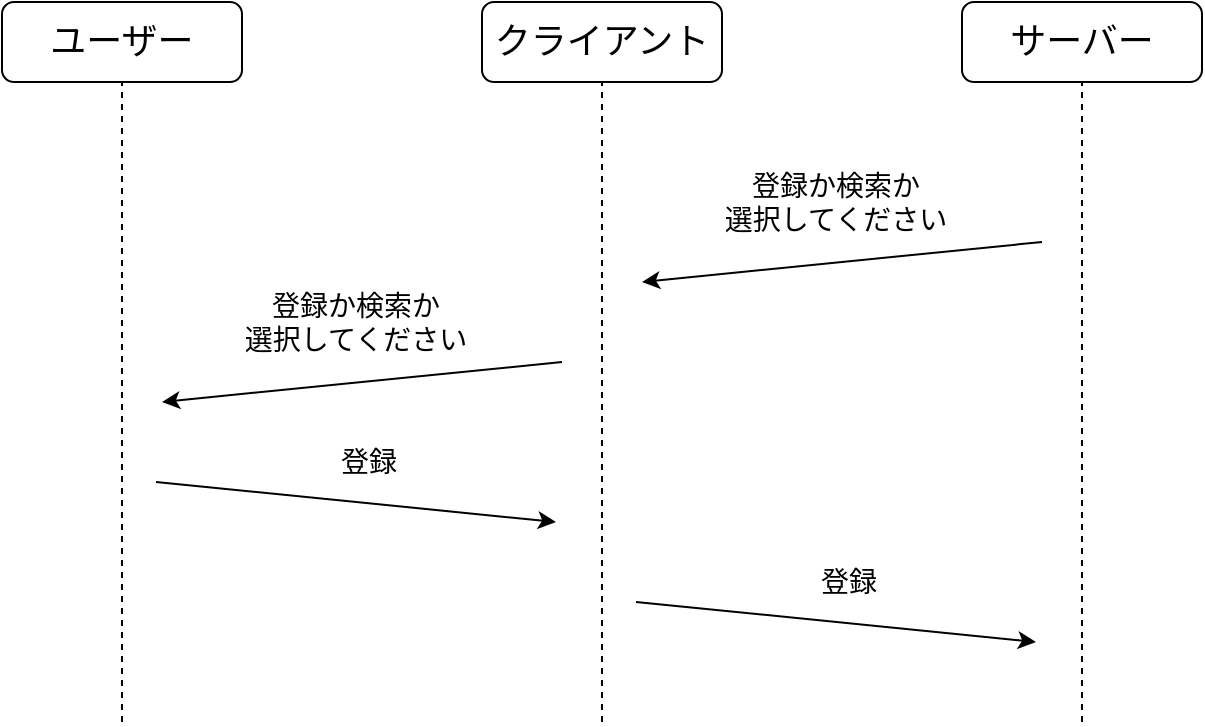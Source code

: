 <mxfile version="13.9.9" type="device" pages="4"><diagram id="9S-esGe9mdec6JZ4vQ7Q" name="ページ1"><mxGraphModel dx="852" dy="494" grid="1" gridSize="10" guides="1" tooltips="1" connect="1" arrows="1" fold="1" page="1" pageScale="1" pageWidth="827" pageHeight="1169" math="0" shadow="0"><root><mxCell id="0"/><mxCell id="1" parent="0"/><mxCell id="n6nRXNVOobJwj2NcHCl3-1" value="ユーザー" style="rounded=1;whiteSpace=wrap;html=1;fontSize=18;" parent="1" vertex="1"><mxGeometry x="40" y="80" width="120" height="40" as="geometry"/></mxCell><mxCell id="n6nRXNVOobJwj2NcHCl3-2" value="" style="endArrow=none;dashed=1;html=1;fontSize=18;entryX=0.5;entryY=1;entryDx=0;entryDy=0;" parent="1" target="n6nRXNVOobJwj2NcHCl3-1" edge="1"><mxGeometry width="50" height="50" relative="1" as="geometry"><mxPoint x="100" y="440" as="sourcePoint"/><mxPoint x="120" y="200" as="targetPoint"/></mxGeometry></mxCell><mxCell id="n6nRXNVOobJwj2NcHCl3-3" value="クライアント" style="rounded=1;whiteSpace=wrap;html=1;fontSize=18;" parent="1" vertex="1"><mxGeometry x="280" y="80" width="120" height="40" as="geometry"/></mxCell><mxCell id="n6nRXNVOobJwj2NcHCl3-4" value="" style="endArrow=none;dashed=1;html=1;fontSize=18;entryX=0.5;entryY=1;entryDx=0;entryDy=0;" parent="1" target="n6nRXNVOobJwj2NcHCl3-3" edge="1"><mxGeometry width="50" height="50" relative="1" as="geometry"><mxPoint x="340" y="440" as="sourcePoint"/><mxPoint x="360" y="200" as="targetPoint"/></mxGeometry></mxCell><mxCell id="n6nRXNVOobJwj2NcHCl3-5" value="サーバー" style="rounded=1;whiteSpace=wrap;html=1;fontSize=18;" parent="1" vertex="1"><mxGeometry x="520" y="80" width="120" height="40" as="geometry"/></mxCell><mxCell id="n6nRXNVOobJwj2NcHCl3-6" value="" style="endArrow=none;dashed=1;html=1;fontSize=18;entryX=0.5;entryY=1;entryDx=0;entryDy=0;" parent="1" target="n6nRXNVOobJwj2NcHCl3-5" edge="1"><mxGeometry width="50" height="50" relative="1" as="geometry"><mxPoint x="580" y="440" as="sourcePoint"/><mxPoint x="600" y="200" as="targetPoint"/></mxGeometry></mxCell><mxCell id="FsrQdWg385HWWmvLSeTZ-1" value="" style="endArrow=classic;html=1;" parent="1" edge="1"><mxGeometry width="50" height="50" relative="1" as="geometry"><mxPoint x="560" y="200" as="sourcePoint"/><mxPoint x="360" y="220" as="targetPoint"/></mxGeometry></mxCell><mxCell id="FsrQdWg385HWWmvLSeTZ-2" value="登録か検索か&lt;br&gt;選択してください" style="text;html=1;strokeColor=none;fillColor=none;align=center;verticalAlign=middle;whiteSpace=wrap;rounded=0;fontSize=14;" parent="1" vertex="1"><mxGeometry x="394" y="170" width="126" height="20" as="geometry"/></mxCell><mxCell id="FsrQdWg385HWWmvLSeTZ-3" value="" style="endArrow=classic;html=1;" parent="1" edge="1"><mxGeometry width="50" height="50" relative="1" as="geometry"><mxPoint x="320" y="260" as="sourcePoint"/><mxPoint x="120" y="280" as="targetPoint"/></mxGeometry></mxCell><mxCell id="FsrQdWg385HWWmvLSeTZ-4" value="登録か検索か&lt;br&gt;選択してください" style="text;html=1;strokeColor=none;fillColor=none;align=center;verticalAlign=middle;whiteSpace=wrap;rounded=0;fontSize=14;" parent="1" vertex="1"><mxGeometry x="154" y="230" width="126" height="20" as="geometry"/></mxCell><mxCell id="FsrQdWg385HWWmvLSeTZ-5" value="" style="endArrow=classic;html=1;" parent="1" edge="1"><mxGeometry width="50" height="50" relative="1" as="geometry"><mxPoint x="117" y="320" as="sourcePoint"/><mxPoint x="317" y="340" as="targetPoint"/></mxGeometry></mxCell><mxCell id="FsrQdWg385HWWmvLSeTZ-6" value="登録" style="text;html=1;strokeColor=none;fillColor=none;align=center;verticalAlign=middle;whiteSpace=wrap;rounded=0;fontSize=14;" parent="1" vertex="1"><mxGeometry x="197" y="300" width="53" height="20" as="geometry"/></mxCell><mxCell id="FsrQdWg385HWWmvLSeTZ-7" value="" style="endArrow=classic;html=1;" parent="1" edge="1"><mxGeometry width="50" height="50" relative="1" as="geometry"><mxPoint x="357" y="380" as="sourcePoint"/><mxPoint x="557" y="400" as="targetPoint"/></mxGeometry></mxCell><mxCell id="FsrQdWg385HWWmvLSeTZ-8" value="登録" style="text;html=1;strokeColor=none;fillColor=none;align=center;verticalAlign=middle;whiteSpace=wrap;rounded=0;fontSize=14;" parent="1" vertex="1"><mxGeometry x="437" y="360" width="53" height="20" as="geometry"/></mxCell></root></mxGraphModel></diagram><diagram id="F4ipwKBYEYi6ZsVnZmAk" name="ページ2"><mxGraphModel dx="864" dy="501" grid="1" gridSize="10" guides="1" tooltips="1" connect="1" arrows="1" fold="1" page="1" pageScale="1" pageWidth="827" pageHeight="1169" math="0" shadow="0"><root><mxCell id="c7GRPK4uiiNakil53Hp3-0"/><mxCell id="c7GRPK4uiiNakil53Hp3-1" parent="c7GRPK4uiiNakil53Hp3-0"/><mxCell id="c7GRPK4uiiNakil53Hp3-2" value="" style="shape=table;html=1;whiteSpace=wrap;startSize=0;container=1;collapsible=0;childLayout=tableLayout;fontSize=14;" vertex="1" parent="c7GRPK4uiiNakil53Hp3-1"><mxGeometry x="40" y="120" width="680" height="40" as="geometry"/></mxCell><mxCell id="c7GRPK4uiiNakil53Hp3-7" value="" style="shape=partialRectangle;html=1;whiteSpace=wrap;collapsible=0;dropTarget=0;pointerEvents=0;fillColor=none;top=0;left=0;bottom=0;right=0;points=[[0,0.5],[1,0.5]];portConstraint=eastwest;" vertex="1" parent="c7GRPK4uiiNakil53Hp3-2"><mxGeometry width="680" height="40" as="geometry"/></mxCell><mxCell id="c7GRPK4uiiNakil53Hp3-24" value="Number" style="shape=partialRectangle;html=1;whiteSpace=wrap;connectable=0;fillColor=none;top=0;left=0;bottom=0;right=0;overflow=hidden;" vertex="1" parent="c7GRPK4uiiNakil53Hp3-7"><mxGeometry width="60" height="40" as="geometry"/></mxCell><mxCell id="c7GRPK4uiiNakil53Hp3-23" value="Name" style="shape=partialRectangle;html=1;whiteSpace=wrap;connectable=0;fillColor=none;top=0;left=0;bottom=0;right=0;overflow=hidden;" vertex="1" parent="c7GRPK4uiiNakil53Hp3-7"><mxGeometry x="60" width="200" height="40" as="geometry"/></mxCell><mxCell id="c7GRPK4uiiNakil53Hp3-22" value="Score1" style="shape=partialRectangle;html=1;whiteSpace=wrap;connectable=0;fillColor=none;top=0;left=0;bottom=0;right=0;overflow=hidden;" vertex="1" parent="c7GRPK4uiiNakil53Hp3-7"><mxGeometry x="260" width="80" height="40" as="geometry"/></mxCell><mxCell id="c7GRPK4uiiNakil53Hp3-21" value="Score2" style="shape=partialRectangle;html=1;whiteSpace=wrap;connectable=0;fillColor=none;top=0;left=0;bottom=0;right=0;overflow=hidden;" vertex="1" parent="c7GRPK4uiiNakil53Hp3-7"><mxGeometry x="340" width="80" height="40" as="geometry"/></mxCell><mxCell id="c7GRPK4uiiNakil53Hp3-20" value="Score3" style="shape=partialRectangle;html=1;whiteSpace=wrap;connectable=0;fillColor=none;top=0;left=0;bottom=0;right=0;overflow=hidden;" vertex="1" parent="c7GRPK4uiiNakil53Hp3-7"><mxGeometry x="420" width="80" height="40" as="geometry"/></mxCell><mxCell id="c7GRPK4uiiNakil53Hp3-19" value="Score4" style="shape=partialRectangle;html=1;whiteSpace=wrap;connectable=0;fillColor=none;top=0;left=0;bottom=0;right=0;overflow=hidden;" vertex="1" parent="c7GRPK4uiiNakil53Hp3-7"><mxGeometry x="500" width="80" height="40" as="geometry"/></mxCell><mxCell id="c7GRPK4uiiNakil53Hp3-26" value="Average" style="shape=partialRectangle;html=1;whiteSpace=wrap;connectable=0;fillColor=none;top=0;left=0;bottom=0;right=0;overflow=hidden;" vertex="1" parent="c7GRPK4uiiNakil53Hp3-7"><mxGeometry x="580" width="100" height="40" as="geometry"/></mxCell><mxCell id="c7GRPK4uiiNakil53Hp3-28" value="0" style="text;html=1;strokeColor=none;fillColor=none;align=center;verticalAlign=middle;whiteSpace=wrap;rounded=0;fontSize=14;" vertex="1" parent="c7GRPK4uiiNakil53Hp3-1"><mxGeometry x="40" y="100" width="20" height="20" as="geometry"/></mxCell><mxCell id="c7GRPK4uiiNakil53Hp3-29" value="1" style="text;html=1;strokeColor=none;fillColor=none;align=center;verticalAlign=middle;whiteSpace=wrap;rounded=0;fontSize=14;" vertex="1" parent="c7GRPK4uiiNakil53Hp3-1"><mxGeometry x="60" y="100" width="20" height="20" as="geometry"/></mxCell><mxCell id="c7GRPK4uiiNakil53Hp3-30" value="2" style="text;html=1;strokeColor=none;fillColor=none;align=center;verticalAlign=middle;whiteSpace=wrap;rounded=0;fontSize=14;" vertex="1" parent="c7GRPK4uiiNakil53Hp3-1"><mxGeometry x="80" y="100" width="20" height="20" as="geometry"/></mxCell><mxCell id="c7GRPK4uiiNakil53Hp3-31" value="3" style="text;html=1;strokeColor=none;fillColor=none;align=center;verticalAlign=middle;whiteSpace=wrap;rounded=0;fontSize=14;" vertex="1" parent="c7GRPK4uiiNakil53Hp3-1"><mxGeometry x="100" y="100" width="20" height="20" as="geometry"/></mxCell><mxCell id="c7GRPK4uiiNakil53Hp3-32" value="4" style="text;html=1;strokeColor=none;fillColor=none;align=center;verticalAlign=middle;whiteSpace=wrap;rounded=0;fontSize=14;" vertex="1" parent="c7GRPK4uiiNakil53Hp3-1"><mxGeometry x="120" y="100" width="20" height="20" as="geometry"/></mxCell><mxCell id="c7GRPK4uiiNakil53Hp3-33" value="5" style="text;html=1;strokeColor=none;fillColor=none;align=center;verticalAlign=middle;whiteSpace=wrap;rounded=0;fontSize=14;" vertex="1" parent="c7GRPK4uiiNakil53Hp3-1"><mxGeometry x="140" y="100" width="20" height="20" as="geometry"/></mxCell><mxCell id="c7GRPK4uiiNakil53Hp3-34" value="6" style="text;html=1;strokeColor=none;fillColor=none;align=center;verticalAlign=middle;whiteSpace=wrap;rounded=0;fontSize=14;" vertex="1" parent="c7GRPK4uiiNakil53Hp3-1"><mxGeometry x="160" y="100" width="20" height="20" as="geometry"/></mxCell><mxCell id="c7GRPK4uiiNakil53Hp3-35" value="7" style="text;html=1;strokeColor=none;fillColor=none;align=center;verticalAlign=middle;whiteSpace=wrap;rounded=0;fontSize=14;" vertex="1" parent="c7GRPK4uiiNakil53Hp3-1"><mxGeometry x="180" y="100" width="20" height="20" as="geometry"/></mxCell><mxCell id="c7GRPK4uiiNakil53Hp3-36" value="8" style="text;html=1;strokeColor=none;fillColor=none;align=center;verticalAlign=middle;whiteSpace=wrap;rounded=0;fontSize=14;" vertex="1" parent="c7GRPK4uiiNakil53Hp3-1"><mxGeometry x="200" y="100" width="20" height="20" as="geometry"/></mxCell><mxCell id="c7GRPK4uiiNakil53Hp3-37" value="9" style="text;html=1;strokeColor=none;fillColor=none;align=center;verticalAlign=middle;whiteSpace=wrap;rounded=0;fontSize=14;" vertex="1" parent="c7GRPK4uiiNakil53Hp3-1"><mxGeometry x="220" y="101" width="20" height="20" as="geometry"/></mxCell><mxCell id="c7GRPK4uiiNakil53Hp3-38" value="10" style="text;html=1;strokeColor=none;fillColor=none;align=center;verticalAlign=middle;whiteSpace=wrap;rounded=0;fontSize=14;" vertex="1" parent="c7GRPK4uiiNakil53Hp3-1"><mxGeometry x="240" y="100" width="20" height="20" as="geometry"/></mxCell><mxCell id="c7GRPK4uiiNakil53Hp3-39" value="11" style="text;html=1;strokeColor=none;fillColor=none;align=center;verticalAlign=middle;whiteSpace=wrap;rounded=0;fontSize=14;" vertex="1" parent="c7GRPK4uiiNakil53Hp3-1"><mxGeometry x="260" y="100" width="20" height="20" as="geometry"/></mxCell><mxCell id="c7GRPK4uiiNakil53Hp3-40" value="12" style="text;html=1;strokeColor=none;fillColor=none;align=center;verticalAlign=middle;whiteSpace=wrap;rounded=0;fontSize=14;" vertex="1" parent="c7GRPK4uiiNakil53Hp3-1"><mxGeometry x="280" y="100" width="20" height="20" as="geometry"/></mxCell><mxCell id="c7GRPK4uiiNakil53Hp3-41" value="13" style="text;html=1;strokeColor=none;fillColor=none;align=center;verticalAlign=middle;whiteSpace=wrap;rounded=0;fontSize=14;" vertex="1" parent="c7GRPK4uiiNakil53Hp3-1"><mxGeometry x="300" y="100" width="20" height="20" as="geometry"/></mxCell><mxCell id="c7GRPK4uiiNakil53Hp3-42" value="14" style="text;html=1;strokeColor=none;fillColor=none;align=center;verticalAlign=middle;whiteSpace=wrap;rounded=0;fontSize=14;" vertex="1" parent="c7GRPK4uiiNakil53Hp3-1"><mxGeometry x="320" y="100" width="20" height="20" as="geometry"/></mxCell><mxCell id="c7GRPK4uiiNakil53Hp3-43" value="15" style="text;html=1;strokeColor=none;fillColor=none;align=center;verticalAlign=middle;whiteSpace=wrap;rounded=0;fontSize=14;" vertex="1" parent="c7GRPK4uiiNakil53Hp3-1"><mxGeometry x="340" y="100" width="20" height="20" as="geometry"/></mxCell><mxCell id="c7GRPK4uiiNakil53Hp3-44" value="16" style="text;html=1;strokeColor=none;fillColor=none;align=center;verticalAlign=middle;whiteSpace=wrap;rounded=0;fontSize=14;" vertex="1" parent="c7GRPK4uiiNakil53Hp3-1"><mxGeometry x="360" y="100" width="20" height="20" as="geometry"/></mxCell><mxCell id="c7GRPK4uiiNakil53Hp3-45" value="17" style="text;html=1;strokeColor=none;fillColor=none;align=center;verticalAlign=middle;whiteSpace=wrap;rounded=0;fontSize=14;" vertex="1" parent="c7GRPK4uiiNakil53Hp3-1"><mxGeometry x="380" y="100" width="20" height="20" as="geometry"/></mxCell><mxCell id="c7GRPK4uiiNakil53Hp3-46" value="18" style="text;html=1;strokeColor=none;fillColor=none;align=center;verticalAlign=middle;whiteSpace=wrap;rounded=0;fontSize=14;" vertex="1" parent="c7GRPK4uiiNakil53Hp3-1"><mxGeometry x="400" y="100" width="20" height="20" as="geometry"/></mxCell><mxCell id="c7GRPK4uiiNakil53Hp3-47" value="19" style="text;html=1;strokeColor=none;fillColor=none;align=center;verticalAlign=middle;whiteSpace=wrap;rounded=0;fontSize=14;" vertex="1" parent="c7GRPK4uiiNakil53Hp3-1"><mxGeometry x="420" y="100" width="20" height="20" as="geometry"/></mxCell><mxCell id="c7GRPK4uiiNakil53Hp3-48" value="20" style="text;html=1;strokeColor=none;fillColor=none;align=center;verticalAlign=middle;whiteSpace=wrap;rounded=0;fontSize=14;" vertex="1" parent="c7GRPK4uiiNakil53Hp3-1"><mxGeometry x="440" y="100" width="20" height="20" as="geometry"/></mxCell><mxCell id="c7GRPK4uiiNakil53Hp3-49" value="21" style="text;html=1;strokeColor=none;fillColor=none;align=center;verticalAlign=middle;whiteSpace=wrap;rounded=0;fontSize=14;" vertex="1" parent="c7GRPK4uiiNakil53Hp3-1"><mxGeometry x="460" y="100" width="20" height="20" as="geometry"/></mxCell><mxCell id="c7GRPK4uiiNakil53Hp3-50" value="22" style="text;html=1;strokeColor=none;fillColor=none;align=center;verticalAlign=middle;whiteSpace=wrap;rounded=0;fontSize=14;" vertex="1" parent="c7GRPK4uiiNakil53Hp3-1"><mxGeometry x="480" y="100" width="20" height="20" as="geometry"/></mxCell><mxCell id="c7GRPK4uiiNakil53Hp3-51" value="23" style="text;html=1;strokeColor=none;fillColor=none;align=center;verticalAlign=middle;whiteSpace=wrap;rounded=0;fontSize=14;" vertex="1" parent="c7GRPK4uiiNakil53Hp3-1"><mxGeometry x="500" y="100" width="20" height="20" as="geometry"/></mxCell><mxCell id="c7GRPK4uiiNakil53Hp3-52" value="24" style="text;html=1;strokeColor=none;fillColor=none;align=center;verticalAlign=middle;whiteSpace=wrap;rounded=0;fontSize=14;" vertex="1" parent="c7GRPK4uiiNakil53Hp3-1"><mxGeometry x="520" y="100" width="20" height="20" as="geometry"/></mxCell><mxCell id="c7GRPK4uiiNakil53Hp3-53" value="25" style="text;html=1;strokeColor=none;fillColor=none;align=center;verticalAlign=middle;whiteSpace=wrap;rounded=0;fontSize=14;" vertex="1" parent="c7GRPK4uiiNakil53Hp3-1"><mxGeometry x="540" y="100" width="20" height="20" as="geometry"/></mxCell><mxCell id="c7GRPK4uiiNakil53Hp3-54" value="26" style="text;html=1;strokeColor=none;fillColor=none;align=center;verticalAlign=middle;whiteSpace=wrap;rounded=0;fontSize=14;" vertex="1" parent="c7GRPK4uiiNakil53Hp3-1"><mxGeometry x="560" y="100" width="20" height="20" as="geometry"/></mxCell><mxCell id="c7GRPK4uiiNakil53Hp3-55" value="27" style="text;html=1;strokeColor=none;fillColor=none;align=center;verticalAlign=middle;whiteSpace=wrap;rounded=0;fontSize=14;" vertex="1" parent="c7GRPK4uiiNakil53Hp3-1"><mxGeometry x="580" y="100" width="20" height="20" as="geometry"/></mxCell><mxCell id="c7GRPK4uiiNakil53Hp3-56" value="28" style="text;html=1;strokeColor=none;fillColor=none;align=center;verticalAlign=middle;whiteSpace=wrap;rounded=0;fontSize=14;" vertex="1" parent="c7GRPK4uiiNakil53Hp3-1"><mxGeometry x="600" y="100" width="20" height="20" as="geometry"/></mxCell><mxCell id="c7GRPK4uiiNakil53Hp3-57" value="29" style="text;html=1;strokeColor=none;fillColor=none;align=center;verticalAlign=middle;whiteSpace=wrap;rounded=0;fontSize=14;" vertex="1" parent="c7GRPK4uiiNakil53Hp3-1"><mxGeometry x="620" y="100" width="20" height="20" as="geometry"/></mxCell><mxCell id="c7GRPK4uiiNakil53Hp3-58" value="30" style="text;html=1;strokeColor=none;fillColor=none;align=center;verticalAlign=middle;whiteSpace=wrap;rounded=0;fontSize=14;" vertex="1" parent="c7GRPK4uiiNakil53Hp3-1"><mxGeometry x="640" y="100" width="20" height="20" as="geometry"/></mxCell><mxCell id="c7GRPK4uiiNakil53Hp3-59" value="31" style="text;html=1;strokeColor=none;fillColor=none;align=center;verticalAlign=middle;whiteSpace=wrap;rounded=0;fontSize=14;" vertex="1" parent="c7GRPK4uiiNakil53Hp3-1"><mxGeometry x="660" y="100" width="20" height="20" as="geometry"/></mxCell><mxCell id="c7GRPK4uiiNakil53Hp3-60" value="32" style="text;html=1;strokeColor=none;fillColor=none;align=center;verticalAlign=middle;whiteSpace=wrap;rounded=0;fontSize=14;" vertex="1" parent="c7GRPK4uiiNakil53Hp3-1"><mxGeometry x="680" y="100" width="20" height="20" as="geometry"/></mxCell><mxCell id="c7GRPK4uiiNakil53Hp3-61" value="33" style="text;html=1;strokeColor=none;fillColor=none;align=center;verticalAlign=middle;whiteSpace=wrap;rounded=0;fontSize=14;" vertex="1" parent="c7GRPK4uiiNakil53Hp3-1"><mxGeometry x="700" y="100" width="20" height="20" as="geometry"/></mxCell></root></mxGraphModel></diagram><diagram id="n8EnuCd1jt-XwlVVjju1" name="ページ3"><mxGraphModel dx="1422" dy="822" grid="1" gridSize="10" guides="1" tooltips="1" connect="1" arrows="1" fold="1" page="1" pageScale="1" pageWidth="827" pageHeight="1169" math="0" shadow="0"><root><mxCell id="knD6Pk3TcWQNo50U8ARp-0"/><mxCell id="knD6Pk3TcWQNo50U8ARp-1" parent="knD6Pk3TcWQNo50U8ARp-0"/><mxCell id="knD6Pk3TcWQNo50U8ARp-2" value="" style="ellipse;html=1;shape=startState;fillColor=#000000;strokeColor=#FF0000;" vertex="1" parent="knD6Pk3TcWQNo50U8ARp-1"><mxGeometry x="30" y="95" width="30" height="30" as="geometry"/></mxCell><mxCell id="knD6Pk3TcWQNo50U8ARp-3" value="" style="edgeStyle=orthogonalEdgeStyle;html=1;verticalAlign=bottom;endArrow=open;endSize=8;strokeColor=#FF0000;entryX=0;entryY=0.5;entryDx=0;entryDy=0;" edge="1" source="knD6Pk3TcWQNo50U8ARp-2" parent="knD6Pk3TcWQNo50U8ARp-1" target="knD6Pk3TcWQNo50U8ARp-4"><mxGeometry relative="1" as="geometry"><mxPoint x="80" y="150" as="targetPoint"/></mxGeometry></mxCell><mxCell id="knD6Pk3TcWQNo50U8ARp-4" value="ファイルからデータを読み込む" style="rounded=1;whiteSpace=wrap;html=1;arcSize=40;fontColor=#000000;fillColor=#ffffc0;strokeColor=#FF0000;" vertex="1" parent="knD6Pk3TcWQNo50U8ARp-1"><mxGeometry x="110" y="90" width="120" height="40" as="geometry"/></mxCell><mxCell id="knD6Pk3TcWQNo50U8ARp-5" value="" style="edgeStyle=orthogonalEdgeStyle;html=1;verticalAlign=bottom;endArrow=open;endSize=8;strokeColor=#FF0000;exitX=1;exitY=0.5;exitDx=0;exitDy=0;entryX=0;entryY=0.5;entryDx=0;entryDy=0;" edge="1" source="knD6Pk3TcWQNo50U8ARp-4" parent="knD6Pk3TcWQNo50U8ARp-1" target="knD6Pk3TcWQNo50U8ARp-6"><mxGeometry relative="1" as="geometry"><mxPoint x="20" y="250" as="targetPoint"/></mxGeometry></mxCell><mxCell id="knD6Pk3TcWQNo50U8ARp-6" value="サーバーを建てる" style="rounded=1;whiteSpace=wrap;html=1;arcSize=40;fontColor=#000000;fillColor=#ffffc0;strokeColor=#FF0000;" vertex="1" parent="knD6Pk3TcWQNo50U8ARp-1"><mxGeometry x="270" y="90" width="120" height="40" as="geometry"/></mxCell><mxCell id="knD6Pk3TcWQNo50U8ARp-7" value="" style="edgeStyle=orthogonalEdgeStyle;html=1;verticalAlign=bottom;endArrow=open;endSize=8;strokeColor=#FF0000;entryX=0;entryY=0.5;entryDx=0;entryDy=0;" edge="1" source="knD6Pk3TcWQNo50U8ARp-6" parent="knD6Pk3TcWQNo50U8ARp-1" target="knD6Pk3TcWQNo50U8ARp-14"><mxGeometry relative="1" as="geometry"><mxPoint x="400" y="240" as="targetPoint"/></mxGeometry></mxCell><mxCell id="knD6Pk3TcWQNo50U8ARp-14" value="接続要求があったら" style="rhombus;whiteSpace=wrap;html=1;fillColor=#ffffc0;strokeColor=#ff0000;" vertex="1" parent="knD6Pk3TcWQNo50U8ARp-1"><mxGeometry x="464" y="80" width="120" height="60" as="geometry"/></mxCell><mxCell id="knD6Pk3TcWQNo50U8ARp-16" value="yes" style="edgeStyle=orthogonalEdgeStyle;html=1;align=left;verticalAlign=top;endArrow=open;endSize=8;strokeColor=#ff0000;" edge="1" source="knD6Pk3TcWQNo50U8ARp-14" parent="knD6Pk3TcWQNo50U8ARp-1" target="knD6Pk3TcWQNo50U8ARp-17"><mxGeometry x="-1" relative="1" as="geometry"><mxPoint y="465" as="targetPoint"/></mxGeometry></mxCell><mxCell id="knD6Pk3TcWQNo50U8ARp-17" value="スレッド開始" style="rounded=1;whiteSpace=wrap;html=1;arcSize=40;fontColor=#000000;fillColor=#ffffc0;strokeColor=#ff0000;" vertex="1" parent="knD6Pk3TcWQNo50U8ARp-1"><mxGeometry x="650" y="90" width="120" height="40" as="geometry"/></mxCell><mxCell id="dr6I0H3glea5K_t49bU6-0" value="" style="endArrow=open;endFill=1;endSize=12;html=1;strokeColor=#FF0000;exitX=0.5;exitY=1;exitDx=0;exitDy=0;" edge="1" parent="knD6Pk3TcWQNo50U8ARp-1" source="knD6Pk3TcWQNo50U8ARp-14"><mxGeometry width="160" relative="1" as="geometry"><mxPoint x="460" y="330" as="sourcePoint"/><mxPoint x="430" y="110" as="targetPoint"/><Array as="points"><mxPoint x="524" y="200"/><mxPoint x="430" y="200"/></Array></mxGeometry></mxCell><mxCell id="dr6I0H3glea5K_t49bU6-1" value="no" style="text;html=1;align=center;verticalAlign=middle;resizable=0;points=[];autosize=1;" vertex="1" parent="knD6Pk3TcWQNo50U8ARp-1"><mxGeometry x="525" y="140" width="30" height="20" as="geometry"/></mxCell></root></mxGraphModel></diagram><diagram id="0OJQmaa0Dlrub6Ie5Bok" name="ページ4"><mxGraphModel dx="1422" dy="822" grid="1" gridSize="10" guides="1" tooltips="1" connect="1" arrows="1" fold="1" page="1" pageScale="1" pageWidth="827" pageHeight="1169" math="0" shadow="0"><root><mxCell id="ifjEXM_MkxjLmo_z2531-0"/><mxCell id="ifjEXM_MkxjLmo_z2531-1" parent="ifjEXM_MkxjLmo_z2531-0"/><mxCell id="ifjEXM_MkxjLmo_z2531-2" style="edgeStyle=none;rounded=0;orthogonalLoop=1;jettySize=auto;html=1;exitX=0.5;exitY=1;exitDx=0;exitDy=0;strokeColor=#FF0000;entryX=0.5;entryY=0;entryDx=0;entryDy=0;" edge="1" parent="ifjEXM_MkxjLmo_z2531-1" source="ifjEXM_MkxjLmo_z2531-3" target="ifjEXM_MkxjLmo_z2531-4"><mxGeometry relative="1" as="geometry"><mxPoint x="360" y="140" as="targetPoint"/></mxGeometry></mxCell><mxCell id="ifjEXM_MkxjLmo_z2531-3" value="スレッド開始" style="rounded=1;whiteSpace=wrap;html=1;arcSize=40;fontColor=#000000;strokeColor=#ff0000;fillColor=#FFFFC0;" vertex="1" parent="ifjEXM_MkxjLmo_z2531-1"><mxGeometry x="300" y="40" width="120" height="40" as="geometry"/></mxCell><mxCell id="ifjEXM_MkxjLmo_z2531-4" value="" style="rhombus;strokeColor=#FF0000;fillColor=#FFFFC0;" vertex="1" parent="ifjEXM_MkxjLmo_z2531-1"><mxGeometry x="345" y="130" width="30" height="30" as="geometry"/></mxCell><mxCell id="ifjEXM_MkxjLmo_z2531-5" style="edgeStyle=none;rounded=0;orthogonalLoop=1;jettySize=auto;html=1;exitX=0;exitY=0;exitDx=0;exitDy=0;endArrow=diamondThin;endFill=1;strokeColor=#FF0000;" edge="1" parent="ifjEXM_MkxjLmo_z2531-1" source="ifjEXM_MkxjLmo_z2531-4" target="ifjEXM_MkxjLmo_z2531-4"><mxGeometry relative="1" as="geometry"/></mxCell><mxCell id="ifjEXM_MkxjLmo_z2531-6" value="成績データを聞く" style="rounded=1;whiteSpace=wrap;html=1;arcSize=40;fontColor=#000000;fillColor=#ffffc0;strokeColor=#ff0000;" vertex="1" parent="ifjEXM_MkxjLmo_z2531-1"><mxGeometry x="80" y="250" width="100" height="40" as="geometry"/></mxCell><mxCell id="ifjEXM_MkxjLmo_z2531-7" value="" style="edgeStyle=orthogonalEdgeStyle;html=1;verticalAlign=bottom;endArrow=open;endSize=8;strokeColor=#ff0000;entryX=0.5;entryY=0;entryDx=0;entryDy=0;" edge="1" parent="ifjEXM_MkxjLmo_z2531-1" source="ifjEXM_MkxjLmo_z2531-6" target="ifjEXM_MkxjLmo_z2531-8"><mxGeometry relative="1" as="geometry"><mxPoint x="130" y="350" as="targetPoint"/></mxGeometry></mxCell><mxCell id="ifjEXM_MkxjLmo_z2531-8" value="正規表現に&lt;br&gt;マッチ" style="rhombus;whiteSpace=wrap;html=1;fillColor=#ffffc0;strokeColor=#ff0000;" vertex="1" parent="ifjEXM_MkxjLmo_z2531-1"><mxGeometry x="90" y="350" width="80" height="40" as="geometry"/></mxCell><mxCell id="ifjEXM_MkxjLmo_z2531-9" value="no" style="edgeStyle=orthogonalEdgeStyle;html=1;align=left;verticalAlign=bottom;endArrow=open;endSize=8;strokeColor=#ff0000;entryX=0.321;entryY=0.6;entryDx=0;entryDy=0;entryPerimeter=0;exitX=1;exitY=0.5;exitDx=0;exitDy=0;" edge="1" parent="ifjEXM_MkxjLmo_z2531-1" source="ifjEXM_MkxjLmo_z2531-8"><mxGeometry x="-1" relative="1" as="geometry"><mxPoint x="210.14" y="681" as="targetPoint"/><mxPoint x="171" y="370" as="sourcePoint"/><Array as="points"><mxPoint x="210" y="370"/></Array></mxGeometry></mxCell><mxCell id="ifjEXM_MkxjLmo_z2531-10" value="yes" style="edgeStyle=orthogonalEdgeStyle;html=1;align=left;verticalAlign=top;endArrow=open;endSize=8;strokeColor=#ff0000;entryX=0.5;entryY=0;entryDx=0;entryDy=0;" edge="1" parent="ifjEXM_MkxjLmo_z2531-1" source="ifjEXM_MkxjLmo_z2531-8" target="ifjEXM_MkxjLmo_z2531-11"><mxGeometry x="-1" relative="1" as="geometry"><mxPoint x="130" y="450" as="targetPoint"/></mxGeometry></mxCell><mxCell id="ifjEXM_MkxjLmo_z2531-11" value="重複がない" style="rhombus;whiteSpace=wrap;html=1;fillColor=#ffffc0;strokeColor=#ff0000;" vertex="1" parent="ifjEXM_MkxjLmo_z2531-1"><mxGeometry x="90" y="450" width="80" height="40" as="geometry"/></mxCell><mxCell id="ifjEXM_MkxjLmo_z2531-12" value="no" style="html=1;align=left;verticalAlign=bottom;endArrow=open;endSize=8;strokeColor=#ff0000;edgeStyle=orthogonalEdgeStyle;" edge="1" parent="ifjEXM_MkxjLmo_z2531-1"><mxGeometry x="-1" relative="1" as="geometry"><mxPoint x="210" y="680" as="targetPoint"/><mxPoint x="170" y="470" as="sourcePoint"/><Array as="points"><mxPoint x="210" y="470"/></Array></mxGeometry></mxCell><mxCell id="ifjEXM_MkxjLmo_z2531-13" value="yes" style="edgeStyle=orthogonalEdgeStyle;html=1;align=left;verticalAlign=top;endArrow=open;endSize=8;strokeColor=#ff0000;entryX=0.5;entryY=0;entryDx=0;entryDy=0;" edge="1" parent="ifjEXM_MkxjLmo_z2531-1" source="ifjEXM_MkxjLmo_z2531-11" target="ifjEXM_MkxjLmo_z2531-14"><mxGeometry x="-1" relative="1" as="geometry"><mxPoint x="130" y="550" as="targetPoint"/></mxGeometry></mxCell><mxCell id="ifjEXM_MkxjLmo_z2531-14" value="データを登録" style="rounded=1;whiteSpace=wrap;html=1;arcSize=40;fontColor=#000000;fillColor=#ffffc0;strokeColor=#ff0000;" vertex="1" parent="ifjEXM_MkxjLmo_z2531-1"><mxGeometry x="80" y="550" width="100" height="40" as="geometry"/></mxCell><mxCell id="ifjEXM_MkxjLmo_z2531-15" value="" style="edgeStyle=orthogonalEdgeStyle;html=1;verticalAlign=bottom;endArrow=open;endSize=8;strokeColor=#ff0000;" edge="1" parent="ifjEXM_MkxjLmo_z2531-1" source="ifjEXM_MkxjLmo_z2531-14"><mxGeometry relative="1" as="geometry"><mxPoint x="130" y="682" as="targetPoint"/></mxGeometry></mxCell><mxCell id="ifjEXM_MkxjLmo_z2531-16" value="" style="shape=line;html=1;strokeWidth=6;strokeColor=#ff0000;fillColor=#FFFFC0;" vertex="1" parent="ifjEXM_MkxjLmo_z2531-1"><mxGeometry x="100" y="680" width="540" height="10" as="geometry"/></mxCell><mxCell id="ifjEXM_MkxjLmo_z2531-17" value="名前 | 番号を聞く" style="rounded=1;whiteSpace=wrap;html=1;arcSize=40;fontColor=#000000;fillColor=#ffffc0;strokeColor=#ff0000;" vertex="1" parent="ifjEXM_MkxjLmo_z2531-1"><mxGeometry x="240" y="250" width="100" height="40" as="geometry"/></mxCell><mxCell id="ifjEXM_MkxjLmo_z2531-18" value="" style="edgeStyle=orthogonalEdgeStyle;html=1;verticalAlign=bottom;endArrow=open;endSize=8;strokeColor=#ff0000;entryX=0.5;entryY=0;entryDx=0;entryDy=0;" edge="1" parent="ifjEXM_MkxjLmo_z2531-1" source="ifjEXM_MkxjLmo_z2531-17" target="ifjEXM_MkxjLmo_z2531-19"><mxGeometry relative="1" as="geometry"><mxPoint x="290" y="350" as="targetPoint"/></mxGeometry></mxCell><mxCell id="ifjEXM_MkxjLmo_z2531-19" value="データが存在" style="rhombus;whiteSpace=wrap;html=1;fillColor=#ffffc0;strokeColor=#ff0000;" vertex="1" parent="ifjEXM_MkxjLmo_z2531-1"><mxGeometry x="250" y="350" width="80" height="40" as="geometry"/></mxCell><mxCell id="ifjEXM_MkxjLmo_z2531-20" value="no" style="edgeStyle=orthogonalEdgeStyle;html=1;align=left;verticalAlign=bottom;endArrow=open;endSize=8;strokeColor=#ff0000;entryX=0.5;entryY=0;entryDx=0;entryDy=0;" edge="1" parent="ifjEXM_MkxjLmo_z2531-1" source="ifjEXM_MkxjLmo_z2531-19" target="ifjEXM_MkxjLmo_z2531-25"><mxGeometry x="-1" relative="1" as="geometry"><mxPoint x="430" y="370" as="targetPoint"/></mxGeometry></mxCell><mxCell id="ifjEXM_MkxjLmo_z2531-21" value="yes" style="edgeStyle=orthogonalEdgeStyle;html=1;align=left;verticalAlign=top;endArrow=open;endSize=8;strokeColor=#ff0000;entryX=0.5;entryY=0;entryDx=0;entryDy=0;" edge="1" parent="ifjEXM_MkxjLmo_z2531-1" source="ifjEXM_MkxjLmo_z2531-19" target="ifjEXM_MkxjLmo_z2531-22"><mxGeometry x="-1" relative="1" as="geometry"><mxPoint x="290" y="450" as="targetPoint"/></mxGeometry></mxCell><mxCell id="ifjEXM_MkxjLmo_z2531-22" value="見つかったデータを送信" style="rounded=1;whiteSpace=wrap;html=1;arcSize=40;fontColor=#000000;fillColor=#ffffc0;strokeColor=#ff0000;" vertex="1" parent="ifjEXM_MkxjLmo_z2531-1"><mxGeometry x="240" y="450" width="100" height="40" as="geometry"/></mxCell><mxCell id="ifjEXM_MkxjLmo_z2531-23" value="" style="edgeStyle=orthogonalEdgeStyle;html=1;verticalAlign=bottom;endArrow=open;endSize=8;strokeColor=#ff0000;" edge="1" parent="ifjEXM_MkxjLmo_z2531-1" source="ifjEXM_MkxjLmo_z2531-22"><mxGeometry relative="1" as="geometry"><mxPoint x="290" y="680" as="targetPoint"/></mxGeometry></mxCell><mxCell id="ifjEXM_MkxjLmo_z2531-24" style="edgeStyle=orthogonalEdgeStyle;rounded=0;orthogonalLoop=1;jettySize=auto;html=1;exitX=0.5;exitY=1;exitDx=0;exitDy=0;endArrow=open;endFill=0;strokeColor=#FF0000;" edge="1" parent="ifjEXM_MkxjLmo_z2531-1" source="ifjEXM_MkxjLmo_z2531-25"><mxGeometry relative="1" as="geometry"><mxPoint x="410" y="680" as="targetPoint"/></mxGeometry></mxCell><mxCell id="ifjEXM_MkxjLmo_z2531-25" value="見つからなかったことを報告" style="rounded=1;whiteSpace=wrap;html=1;arcSize=40;fontColor=#000000;fillColor=#ffffc0;strokeColor=#ff0000;" vertex="1" parent="ifjEXM_MkxjLmo_z2531-1"><mxGeometry x="360" y="450" width="100" height="40" as="geometry"/></mxCell><mxCell id="ifjEXM_MkxjLmo_z2531-26" value="存在するデータをすべて送信" style="rounded=1;whiteSpace=wrap;html=1;arcSize=40;fontColor=#000000;fillColor=#ffffc0;strokeColor=#ff0000;" vertex="1" parent="ifjEXM_MkxjLmo_z2531-1"><mxGeometry x="430" y="250" width="100" height="40" as="geometry"/></mxCell><mxCell id="ifjEXM_MkxjLmo_z2531-27" value="" style="edgeStyle=orthogonalEdgeStyle;html=1;verticalAlign=bottom;endArrow=open;endSize=8;strokeColor=#ff0000;" edge="1" parent="ifjEXM_MkxjLmo_z2531-1" source="ifjEXM_MkxjLmo_z2531-26"><mxGeometry relative="1" as="geometry"><mxPoint x="480" y="680" as="targetPoint"/></mxGeometry></mxCell><mxCell id="ifjEXM_MkxjLmo_z2531-28" value="" style="ellipse;html=1;shape=endState;fillColor=#000000;strokeColor=#ff0000;" vertex="1" parent="ifjEXM_MkxjLmo_z2531-1"><mxGeometry x="610" y="350" width="30" height="30" as="geometry"/></mxCell><mxCell id="ifjEXM_MkxjLmo_z2531-29" value="" style="shape=line;html=1;strokeWidth=6;strokeColor=#ff0000;fillColor=#FFFFC0;" vertex="1" parent="ifjEXM_MkxjLmo_z2531-1"><mxGeometry x="260" y="170" width="200" height="10" as="geometry"/></mxCell><mxCell id="ifjEXM_MkxjLmo_z2531-30" value="" style="edgeStyle=elbowEdgeStyle;html=1;verticalAlign=bottom;endArrow=open;endSize=8;strokeColor=#ff0000;entryX=0.5;entryY=0;entryDx=0;entryDy=0;" edge="1" parent="ifjEXM_MkxjLmo_z2531-1" target="ifjEXM_MkxjLmo_z2531-6"><mxGeometry relative="1" as="geometry"><mxPoint x="360" y="250" as="targetPoint"/><mxPoint x="320" y="200" as="sourcePoint"/><Array as="points"><mxPoint x="130" y="220"/></Array></mxGeometry></mxCell><mxCell id="ifjEXM_MkxjLmo_z2531-31" value="" style="edgeStyle=orthogonalEdgeStyle;html=1;verticalAlign=bottom;endArrow=open;endSize=8;strokeColor=#ff0000;entryX=0.5;entryY=0;entryDx=0;entryDy=0;" edge="1" parent="ifjEXM_MkxjLmo_z2531-1" target="ifjEXM_MkxjLmo_z2531-17"><mxGeometry relative="1" as="geometry"><mxPoint x="370" y="250" as="targetPoint"/><mxPoint x="342" y="200" as="sourcePoint"/><Array as="points"><mxPoint x="342" y="230"/><mxPoint x="290" y="230"/></Array></mxGeometry></mxCell><mxCell id="ifjEXM_MkxjLmo_z2531-32" value="" style="edgeStyle=orthogonalEdgeStyle;html=1;verticalAlign=bottom;endArrow=open;endSize=8;strokeColor=#ff0000;entryX=0.5;entryY=0;entryDx=0;entryDy=0;" edge="1" parent="ifjEXM_MkxjLmo_z2531-1" target="ifjEXM_MkxjLmo_z2531-26"><mxGeometry relative="1" as="geometry"><mxPoint x="390" y="270" as="targetPoint"/><mxPoint x="380" y="200" as="sourcePoint"/><Array as="points"><mxPoint x="380" y="230"/><mxPoint x="480" y="230"/></Array></mxGeometry></mxCell><mxCell id="ifjEXM_MkxjLmo_z2531-33" value="" style="edgeStyle=orthogonalEdgeStyle;html=1;verticalAlign=bottom;endArrow=open;endSize=8;strokeColor=#ff0000;" edge="1" parent="ifjEXM_MkxjLmo_z2531-1"><mxGeometry relative="1" as="geometry"><mxPoint x="624.5" y="250" as="targetPoint"/><mxPoint x="400" y="200" as="sourcePoint"/></mxGeometry></mxCell><mxCell id="ifjEXM_MkxjLmo_z2531-34" value="クライアントの選択が" style="text;html=1;strokeColor=none;fillColor=none;align=center;verticalAlign=middle;whiteSpace=wrap;rounded=0;" vertex="1" parent="ifjEXM_MkxjLmo_z2531-1"><mxGeometry x="390" y="140" width="140" height="20" as="geometry"/></mxCell><mxCell id="ifjEXM_MkxjLmo_z2531-35" value="追加" style="text;html=1;align=center;verticalAlign=middle;resizable=0;points=[];autosize=1;" vertex="1" parent="ifjEXM_MkxjLmo_z2531-1"><mxGeometry x="130" y="180" width="40" height="20" as="geometry"/></mxCell><mxCell id="ifjEXM_MkxjLmo_z2531-36" value="検索" style="text;html=1;align=center;verticalAlign=middle;resizable=0;points=[];autosize=1;" vertex="1" parent="ifjEXM_MkxjLmo_z2531-1"><mxGeometry x="250" y="210" width="40" height="20" as="geometry"/></mxCell><mxCell id="ifjEXM_MkxjLmo_z2531-37" value="一覧" style="text;html=1;align=center;verticalAlign=middle;resizable=0;points=[];autosize=1;" vertex="1" parent="ifjEXM_MkxjLmo_z2531-1"><mxGeometry x="410" y="210" width="40" height="20" as="geometry"/></mxCell><mxCell id="ifjEXM_MkxjLmo_z2531-38" value="終了" style="text;html=1;align=center;verticalAlign=middle;resizable=0;points=[];autosize=1;" vertex="1" parent="ifjEXM_MkxjLmo_z2531-1"><mxGeometry x="510" y="177" width="40" height="20" as="geometry"/></mxCell><mxCell id="ifjEXM_MkxjLmo_z2531-39" value="" style="endArrow=open;endFill=1;endSize=12;html=1;strokeColor=#FF0000;entryX=0;entryY=0.5;entryDx=0;entryDy=0;" edge="1" parent="ifjEXM_MkxjLmo_z2531-1" target="ifjEXM_MkxjLmo_z2531-4"><mxGeometry width="160" relative="1" as="geometry"><mxPoint x="360" y="690" as="sourcePoint"/><mxPoint x="100" y="140" as="targetPoint"/><Array as="points"><mxPoint x="360" y="750"/><mxPoint x="40" y="750"/><mxPoint x="40" y="145"/></Array></mxGeometry></mxCell><mxCell id="_o6dRARDbwCwuNXn2n6_-0" value="データをファイルに書き込み" style="rounded=1;whiteSpace=wrap;html=1;arcSize=40;fontColor=#000000;fillColor=#ffffc0;strokeColor=#ff0000;" vertex="1" parent="ifjEXM_MkxjLmo_z2531-1"><mxGeometry x="570" y="250" width="110" height="40" as="geometry"/></mxCell><mxCell id="_o6dRARDbwCwuNXn2n6_-1" value="" style="edgeStyle=orthogonalEdgeStyle;html=1;verticalAlign=bottom;endArrow=open;endSize=8;strokeColor=#ff0000;entryX=0.5;entryY=0;entryDx=0;entryDy=0;" edge="1" source="_o6dRARDbwCwuNXn2n6_-0" parent="ifjEXM_MkxjLmo_z2531-1" target="ifjEXM_MkxjLmo_z2531-28"><mxGeometry relative="1" as="geometry"><mxPoint x="640" y="350" as="targetPoint"/></mxGeometry></mxCell></root></mxGraphModel></diagram></mxfile>
